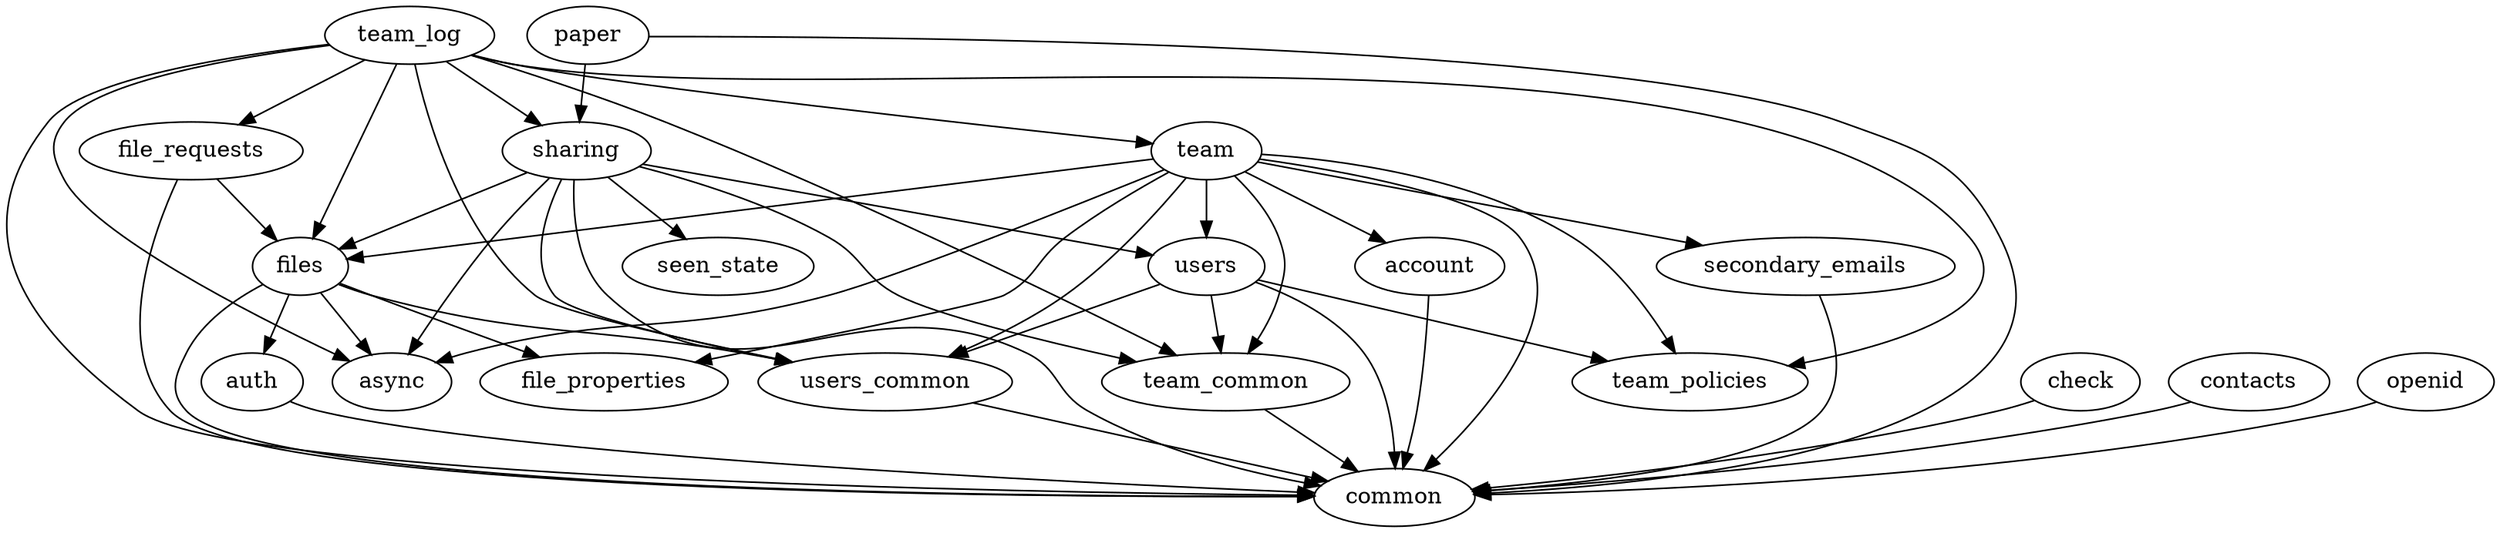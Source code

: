 digraph deps {
    account -> { common };
    async;
    auth -> { common };
    check -> { common };
    common;
    contacts -> { common };
    file_properties;
    file_requests -> { common files };
    files -> { async auth common file_properties users_common };
    openid -> { common };
    paper -> { common sharing };
    secondary_emails -> { common };
    seen_state;
    sharing -> { async common files seen_state team_common users users_common };
    team -> { account async common file_properties files secondary_emails team_common team_policies users users_common };
    team_common -> { common };
    team_log -> { async common file_requests files sharing team team_common team_policies users_common };
    team_policies;
    users -> { common team_common team_policies users_common };
    users_common -> { common };
}
